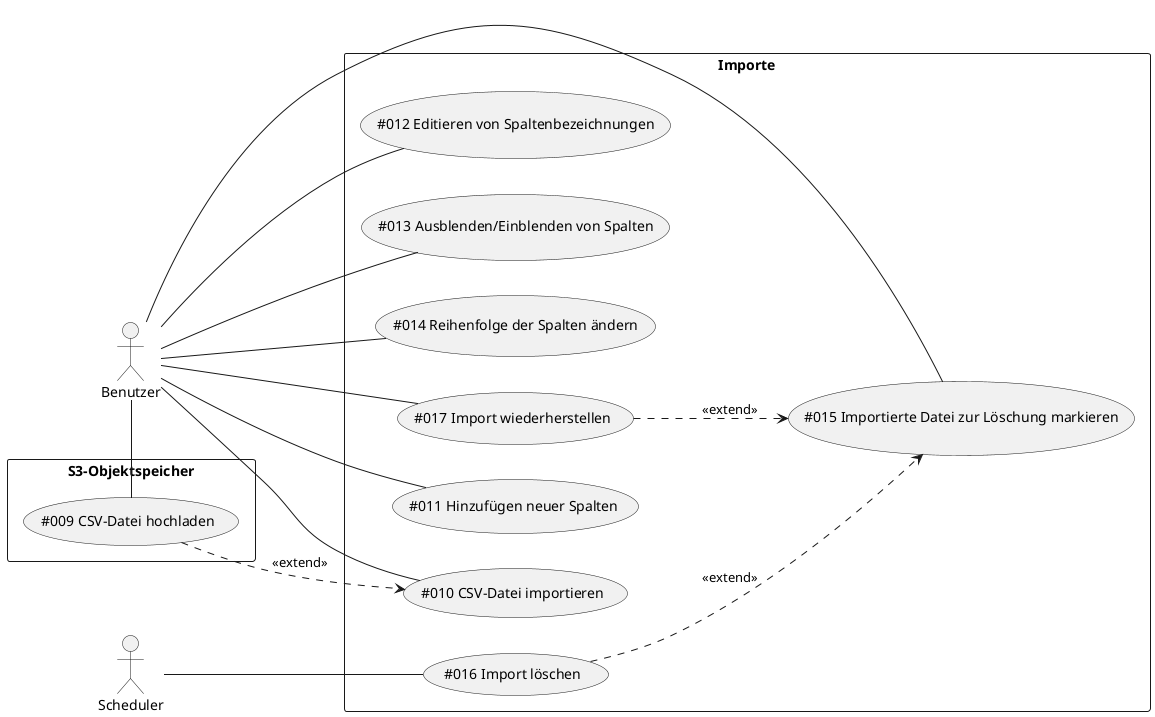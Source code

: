 @startuml
left to right direction

actor Benutzer as Actor1
actor Scheduler as Actor2

rectangle "S3-Objektspeicher" {
    (#009 CSV-Datei hochladen) as (UC9)
}

rectangle "Importe" {
    (#012 Editieren von Spaltenbezeichnungen) as (UC12)
    (#015 Importierte Datei zur Löschung markieren) as (UC15)
    (#010 CSV-Datei importieren) as (UC10)
    (#011 Hinzufügen neuer Spalten) as (UC11)
    (#013 Ausblenden/Einblenden von Spalten) as (UC13)
    (#014 Reihenfolge der Spalten ändern) as (UC14)
    (#016 Import löschen) as (UC16)
    (#017 Import wiederherstellen) as (UC17)
}

Actor2 -- (UC16)

Actor1 - (UC9)
Actor1 - (UC10)
Actor1 - (UC11)
Actor1 - (UC12)
Actor1 - (UC13)
Actor1 - (UC14)
Actor1 - (UC15)
Actor1 - (UC17)

(UC9) ..> UC10 : <<extend>>
(UC16) ..> (UC15) : <<extend>>
(UC17) ..> UC15 : <<extend>>

@enduml